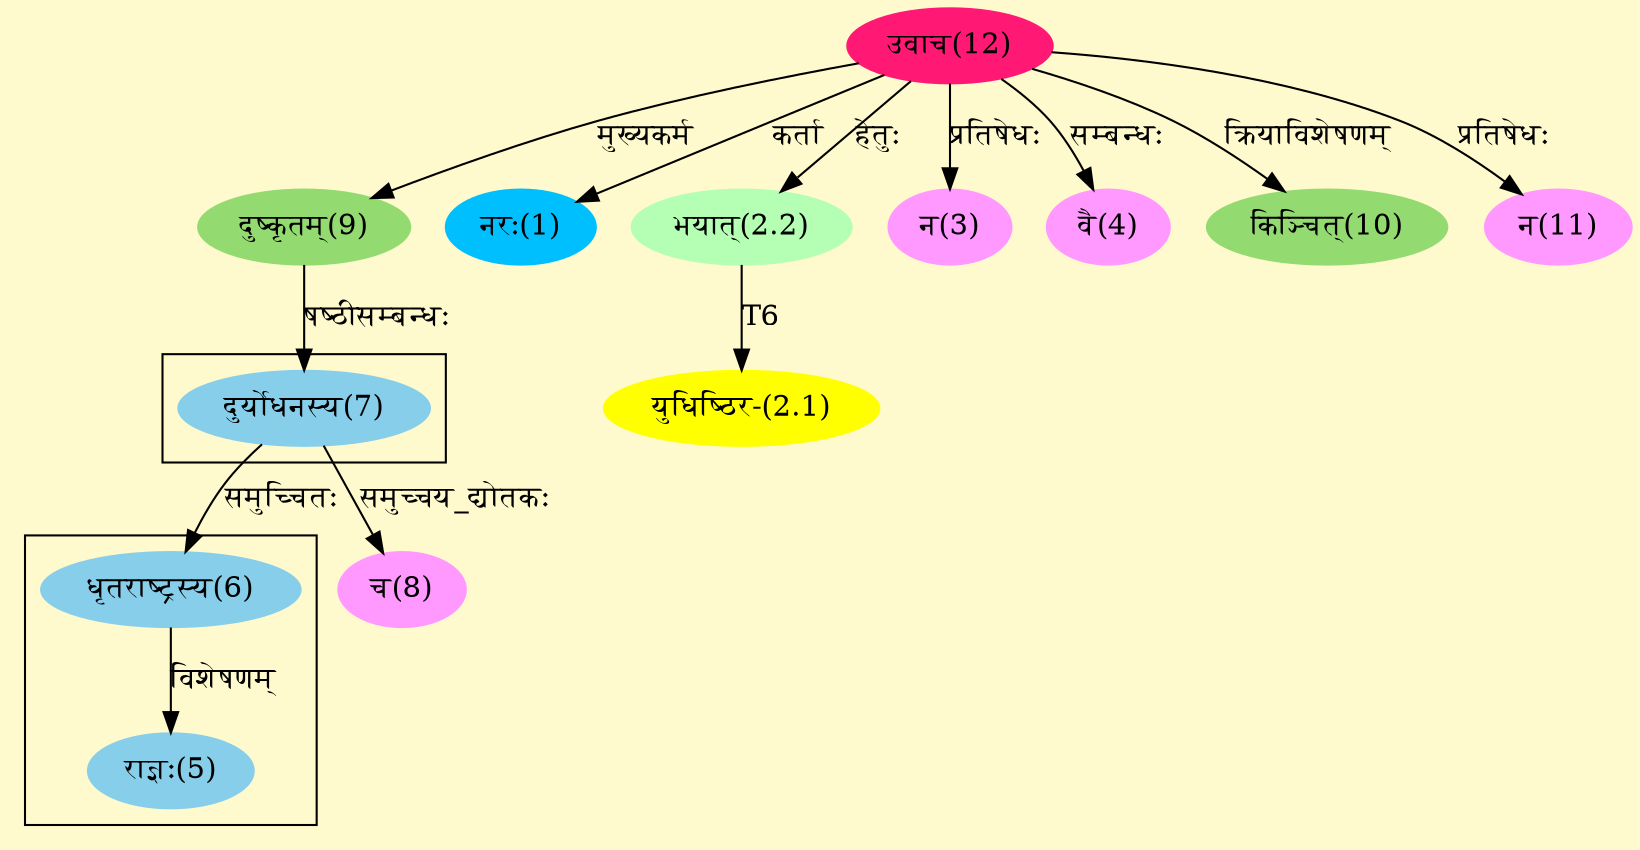 digraph G{
rankdir=BT;
 compound=true;
 bgcolor="lemonchiffon1";

subgraph cluster_1{
Node5 [style=filled, color="#87CEEB" label = "राज्ञः(5)"]
Node6 [style=filled, color="#87CEEB" label = "धृतराष्ट्रस्य(6)"]

}

subgraph cluster_2{
Node6 [style=filled, color="#87CEEB" label = "धृतराष्ट्रस्य(6)"]
Node7 [style=filled, color="#87CEEB" label = "दुर्योधनस्य(7)"]

}
Node1 [style=filled, color="#00BFFF" label = "नरः(1)"]
Node12 [style=filled, color="#FF1975" label = "उवाच(12)"]
Node2_1 [style=filled, color="#FFFF00" label = "युधिष्ठिर-(2.1)"]
Node2_2 [style=filled, color="#B4FFB4" label = "भयात्(2.2)"]
Node3 [style=filled, color="#FF99FF" label = "न(3)"]
Node4 [style=filled, color="#FF99FF" label = "वै(4)"]
Node7 [style=filled, color="#87CEEB" label = "दुर्योधनस्य(7)"]
Node9 [style=filled, color="#93DB70" label = "दुष्कृतम्(9)"]
Node8 [style=filled, color="#FF99FF" label = "च(8)"]
Node10 [style=filled, color="#93DB70" label = "किञ्चित्(10)"]
Node11 [style=filled, color="#FF99FF" label = "न(11)"]
/* Start of Relations section */

Node1 -> Node12 [  label="कर्ता"  dir="back" ]
Node2_1 -> Node2_2 [  label="T6"  dir="back" ]
Node2_2 -> Node12 [  label="हेतुः"  dir="back" ]
Node3 -> Node12 [  label="प्रतिषेधः"  dir="back" ]
Node4 -> Node12 [  label="सम्बन्धः"  dir="back" ]
Node5 -> Node6 [  label="विशेषणम्"  dir="back" ]
Node6 -> Node7 [  label="समुच्चितः"  dir="back" ]
Node7 -> Node9 [  label="षष्ठीसम्बन्धः"  dir="back" ]
Node8 -> Node7 [  label="समुच्चय_द्योतकः"  dir="back" ]
Node9 -> Node12 [  label="मुख्यकर्म"  dir="back" ]
Node10 -> Node12 [  label="क्रियाविशेषणम्"  dir="back" ]
Node11 -> Node12 [  label="प्रतिषेधः"  dir="back" ]
}
